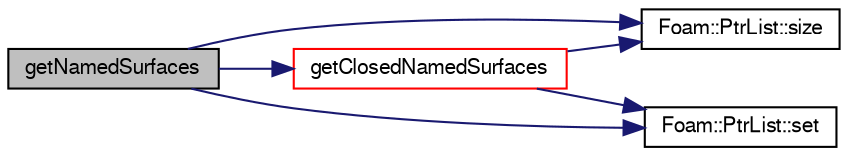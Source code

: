 digraph "getNamedSurfaces"
{
  bgcolor="transparent";
  edge [fontname="FreeSans",fontsize="10",labelfontname="FreeSans",labelfontsize="10"];
  node [fontname="FreeSans",fontsize="10",shape=record];
  rankdir="LR";
  Node892 [label="getNamedSurfaces",height=0.2,width=0.4,color="black", fillcolor="grey75", style="filled", fontcolor="black"];
  Node892 -> Node893 [color="midnightblue",fontsize="10",style="solid",fontname="FreeSans"];
  Node893 [label="getClosedNamedSurfaces",height=0.2,width=0.4,color="red",URL="$a24690.html#afc72d0018f44fb51a12eef8afbc9dd6d",tooltip="Get indices of surfaces with a cellZone that are closed and. "];
  Node893 -> Node894 [color="midnightblue",fontsize="10",style="solid",fontname="FreeSans"];
  Node894 [label="Foam::PtrList::size",height=0.2,width=0.4,color="black",URL="$a25914.html#a47b3bf30da1eb3ab8076b5fbe00e0494",tooltip="Return the number of elements in the PtrList. "];
  Node893 -> Node895 [color="midnightblue",fontsize="10",style="solid",fontname="FreeSans"];
  Node895 [label="Foam::PtrList::set",height=0.2,width=0.4,color="black",URL="$a25914.html#a2d4fe99e7a41d6359b3c1946995622a0",tooltip="Is element set. "];
  Node892 -> Node895 [color="midnightblue",fontsize="10",style="solid",fontname="FreeSans"];
  Node892 -> Node894 [color="midnightblue",fontsize="10",style="solid",fontname="FreeSans"];
}
